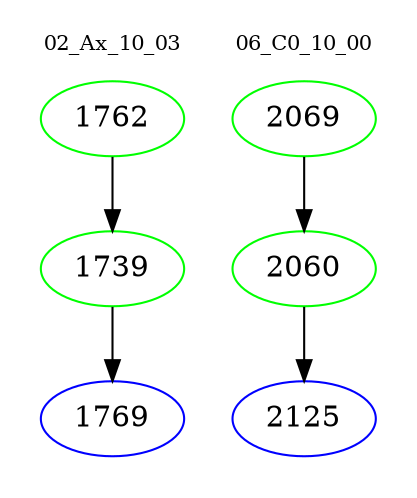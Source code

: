 digraph{
subgraph cluster_0 {
color = white
label = "02_Ax_10_03";
fontsize=10;
T0_1762 [label="1762", color="green"]
T0_1762 -> T0_1739 [color="black"]
T0_1739 [label="1739", color="green"]
T0_1739 -> T0_1769 [color="black"]
T0_1769 [label="1769", color="blue"]
}
subgraph cluster_1 {
color = white
label = "06_C0_10_00";
fontsize=10;
T1_2069 [label="2069", color="green"]
T1_2069 -> T1_2060 [color="black"]
T1_2060 [label="2060", color="green"]
T1_2060 -> T1_2125 [color="black"]
T1_2125 [label="2125", color="blue"]
}
}
